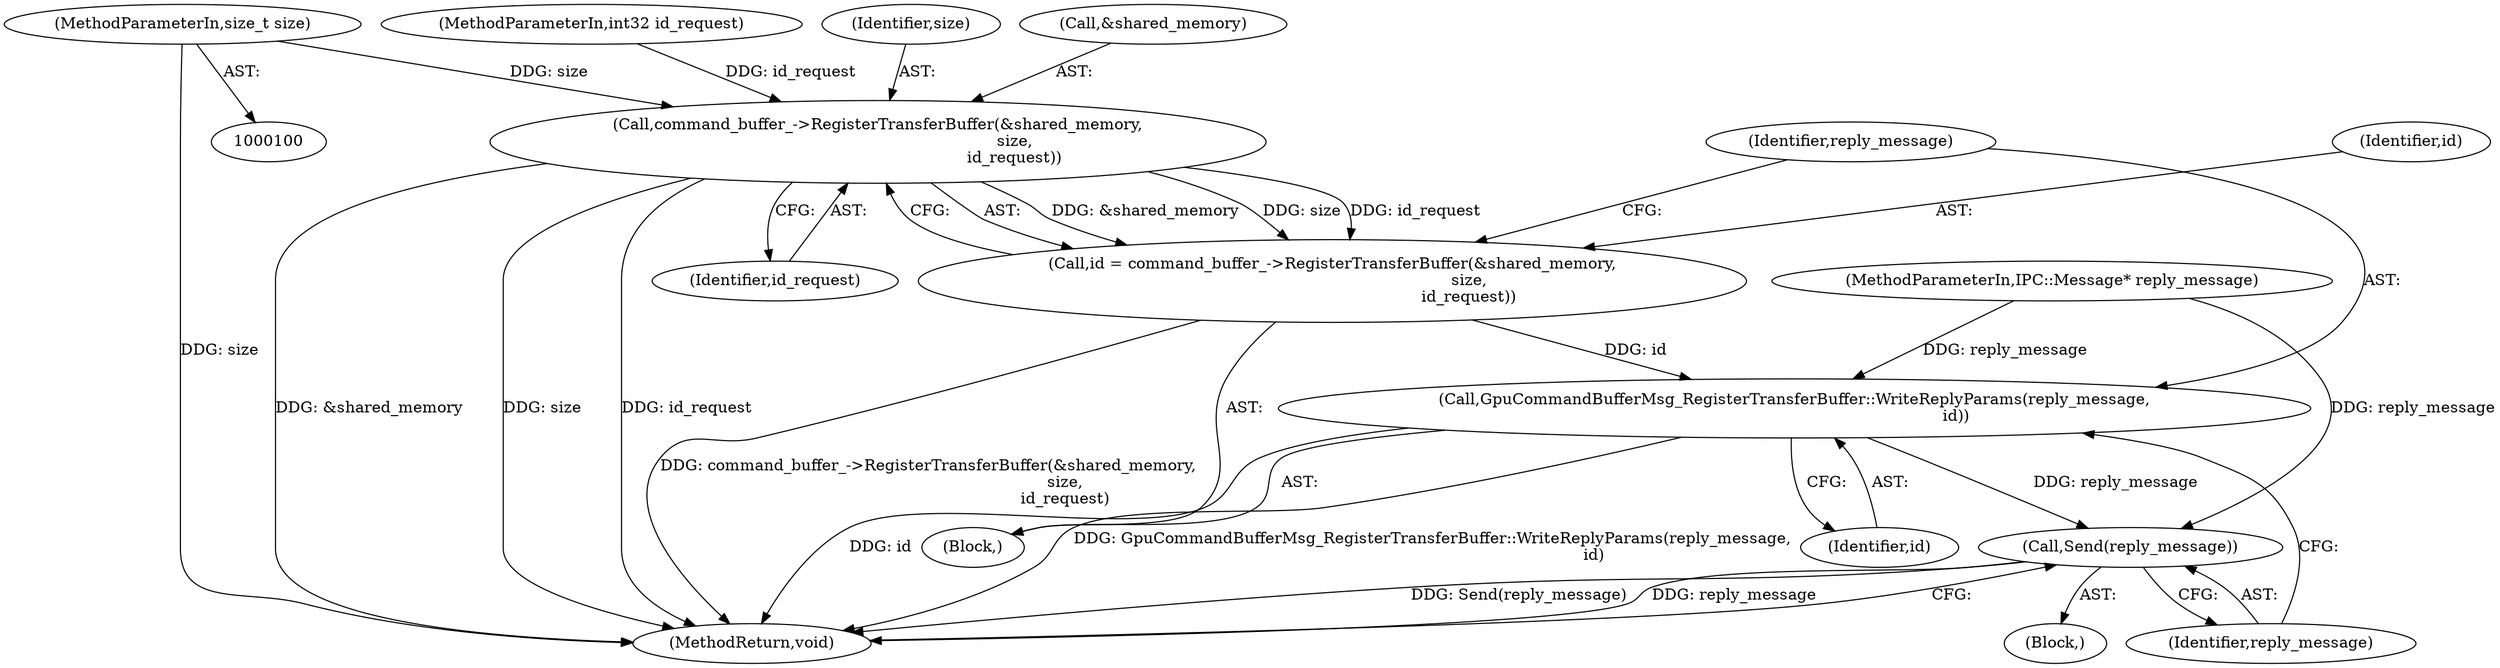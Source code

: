 digraph "1_Chrome_0ab5fab4939150bd0f30ada8a4bf6eb0f69d66c1_0@del" {
"1000102" [label="(MethodParameterIn,size_t size)"];
"1000116" [label="(Call,command_buffer_->RegisterTransferBuffer(&shared_memory,\n                                                       size,\n                                                       id_request))"];
"1000114" [label="(Call,id = command_buffer_->RegisterTransferBuffer(&shared_memory,\n                                                       size,\n                                                       id_request))"];
"1000121" [label="(Call,GpuCommandBufferMsg_RegisterTransferBuffer::WriteReplyParams(reply_message,\n                                                                 id))"];
"1000127" [label="(Call,Send(reply_message))"];
"1000121" [label="(Call,GpuCommandBufferMsg_RegisterTransferBuffer::WriteReplyParams(reply_message,\n                                                                 id))"];
"1000104" [label="(MethodParameterIn,IPC::Message* reply_message)"];
"1000127" [label="(Call,Send(reply_message))"];
"1000128" [label="(Identifier,reply_message)"];
"1000129" [label="(MethodReturn,void)"];
"1000123" [label="(Identifier,id)"];
"1000102" [label="(MethodParameterIn,size_t size)"];
"1000116" [label="(Call,command_buffer_->RegisterTransferBuffer(&shared_memory,\n                                                       size,\n                                                       id_request))"];
"1000112" [label="(Block,)"];
"1000115" [label="(Identifier,id)"];
"1000103" [label="(MethodParameterIn,int32 id_request)"];
"1000114" [label="(Call,id = command_buffer_->RegisterTransferBuffer(&shared_memory,\n                                                       size,\n                                                       id_request))"];
"1000120" [label="(Identifier,id_request)"];
"1000119" [label="(Identifier,size)"];
"1000105" [label="(Block,)"];
"1000122" [label="(Identifier,reply_message)"];
"1000117" [label="(Call,&shared_memory)"];
"1000102" -> "1000100"  [label="AST: "];
"1000102" -> "1000129"  [label="DDG: size"];
"1000102" -> "1000116"  [label="DDG: size"];
"1000116" -> "1000114"  [label="AST: "];
"1000116" -> "1000120"  [label="CFG: "];
"1000117" -> "1000116"  [label="AST: "];
"1000119" -> "1000116"  [label="AST: "];
"1000120" -> "1000116"  [label="AST: "];
"1000114" -> "1000116"  [label="CFG: "];
"1000116" -> "1000129"  [label="DDG: &shared_memory"];
"1000116" -> "1000129"  [label="DDG: size"];
"1000116" -> "1000129"  [label="DDG: id_request"];
"1000116" -> "1000114"  [label="DDG: &shared_memory"];
"1000116" -> "1000114"  [label="DDG: size"];
"1000116" -> "1000114"  [label="DDG: id_request"];
"1000103" -> "1000116"  [label="DDG: id_request"];
"1000114" -> "1000112"  [label="AST: "];
"1000115" -> "1000114"  [label="AST: "];
"1000122" -> "1000114"  [label="CFG: "];
"1000114" -> "1000129"  [label="DDG: command_buffer_->RegisterTransferBuffer(&shared_memory,\n                                                       size,\n                                                       id_request)"];
"1000114" -> "1000121"  [label="DDG: id"];
"1000121" -> "1000112"  [label="AST: "];
"1000121" -> "1000123"  [label="CFG: "];
"1000122" -> "1000121"  [label="AST: "];
"1000123" -> "1000121"  [label="AST: "];
"1000128" -> "1000121"  [label="CFG: "];
"1000121" -> "1000129"  [label="DDG: id"];
"1000121" -> "1000129"  [label="DDG: GpuCommandBufferMsg_RegisterTransferBuffer::WriteReplyParams(reply_message,\n                                                                 id)"];
"1000104" -> "1000121"  [label="DDG: reply_message"];
"1000121" -> "1000127"  [label="DDG: reply_message"];
"1000127" -> "1000105"  [label="AST: "];
"1000127" -> "1000128"  [label="CFG: "];
"1000128" -> "1000127"  [label="AST: "];
"1000129" -> "1000127"  [label="CFG: "];
"1000127" -> "1000129"  [label="DDG: Send(reply_message)"];
"1000127" -> "1000129"  [label="DDG: reply_message"];
"1000104" -> "1000127"  [label="DDG: reply_message"];
}
